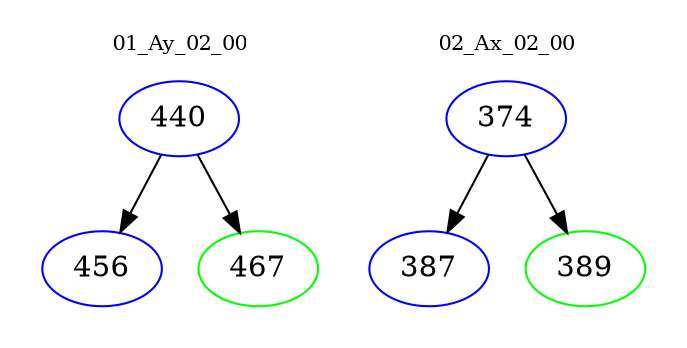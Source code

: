 digraph{
subgraph cluster_0 {
color = white
label = "01_Ay_02_00";
fontsize=10;
T0_440 [label="440", color="blue"]
T0_440 -> T0_456 [color="black"]
T0_456 [label="456", color="blue"]
T0_440 -> T0_467 [color="black"]
T0_467 [label="467", color="green"]
}
subgraph cluster_1 {
color = white
label = "02_Ax_02_00";
fontsize=10;
T1_374 [label="374", color="blue"]
T1_374 -> T1_387 [color="black"]
T1_387 [label="387", color="blue"]
T1_374 -> T1_389 [color="black"]
T1_389 [label="389", color="green"]
}
}
